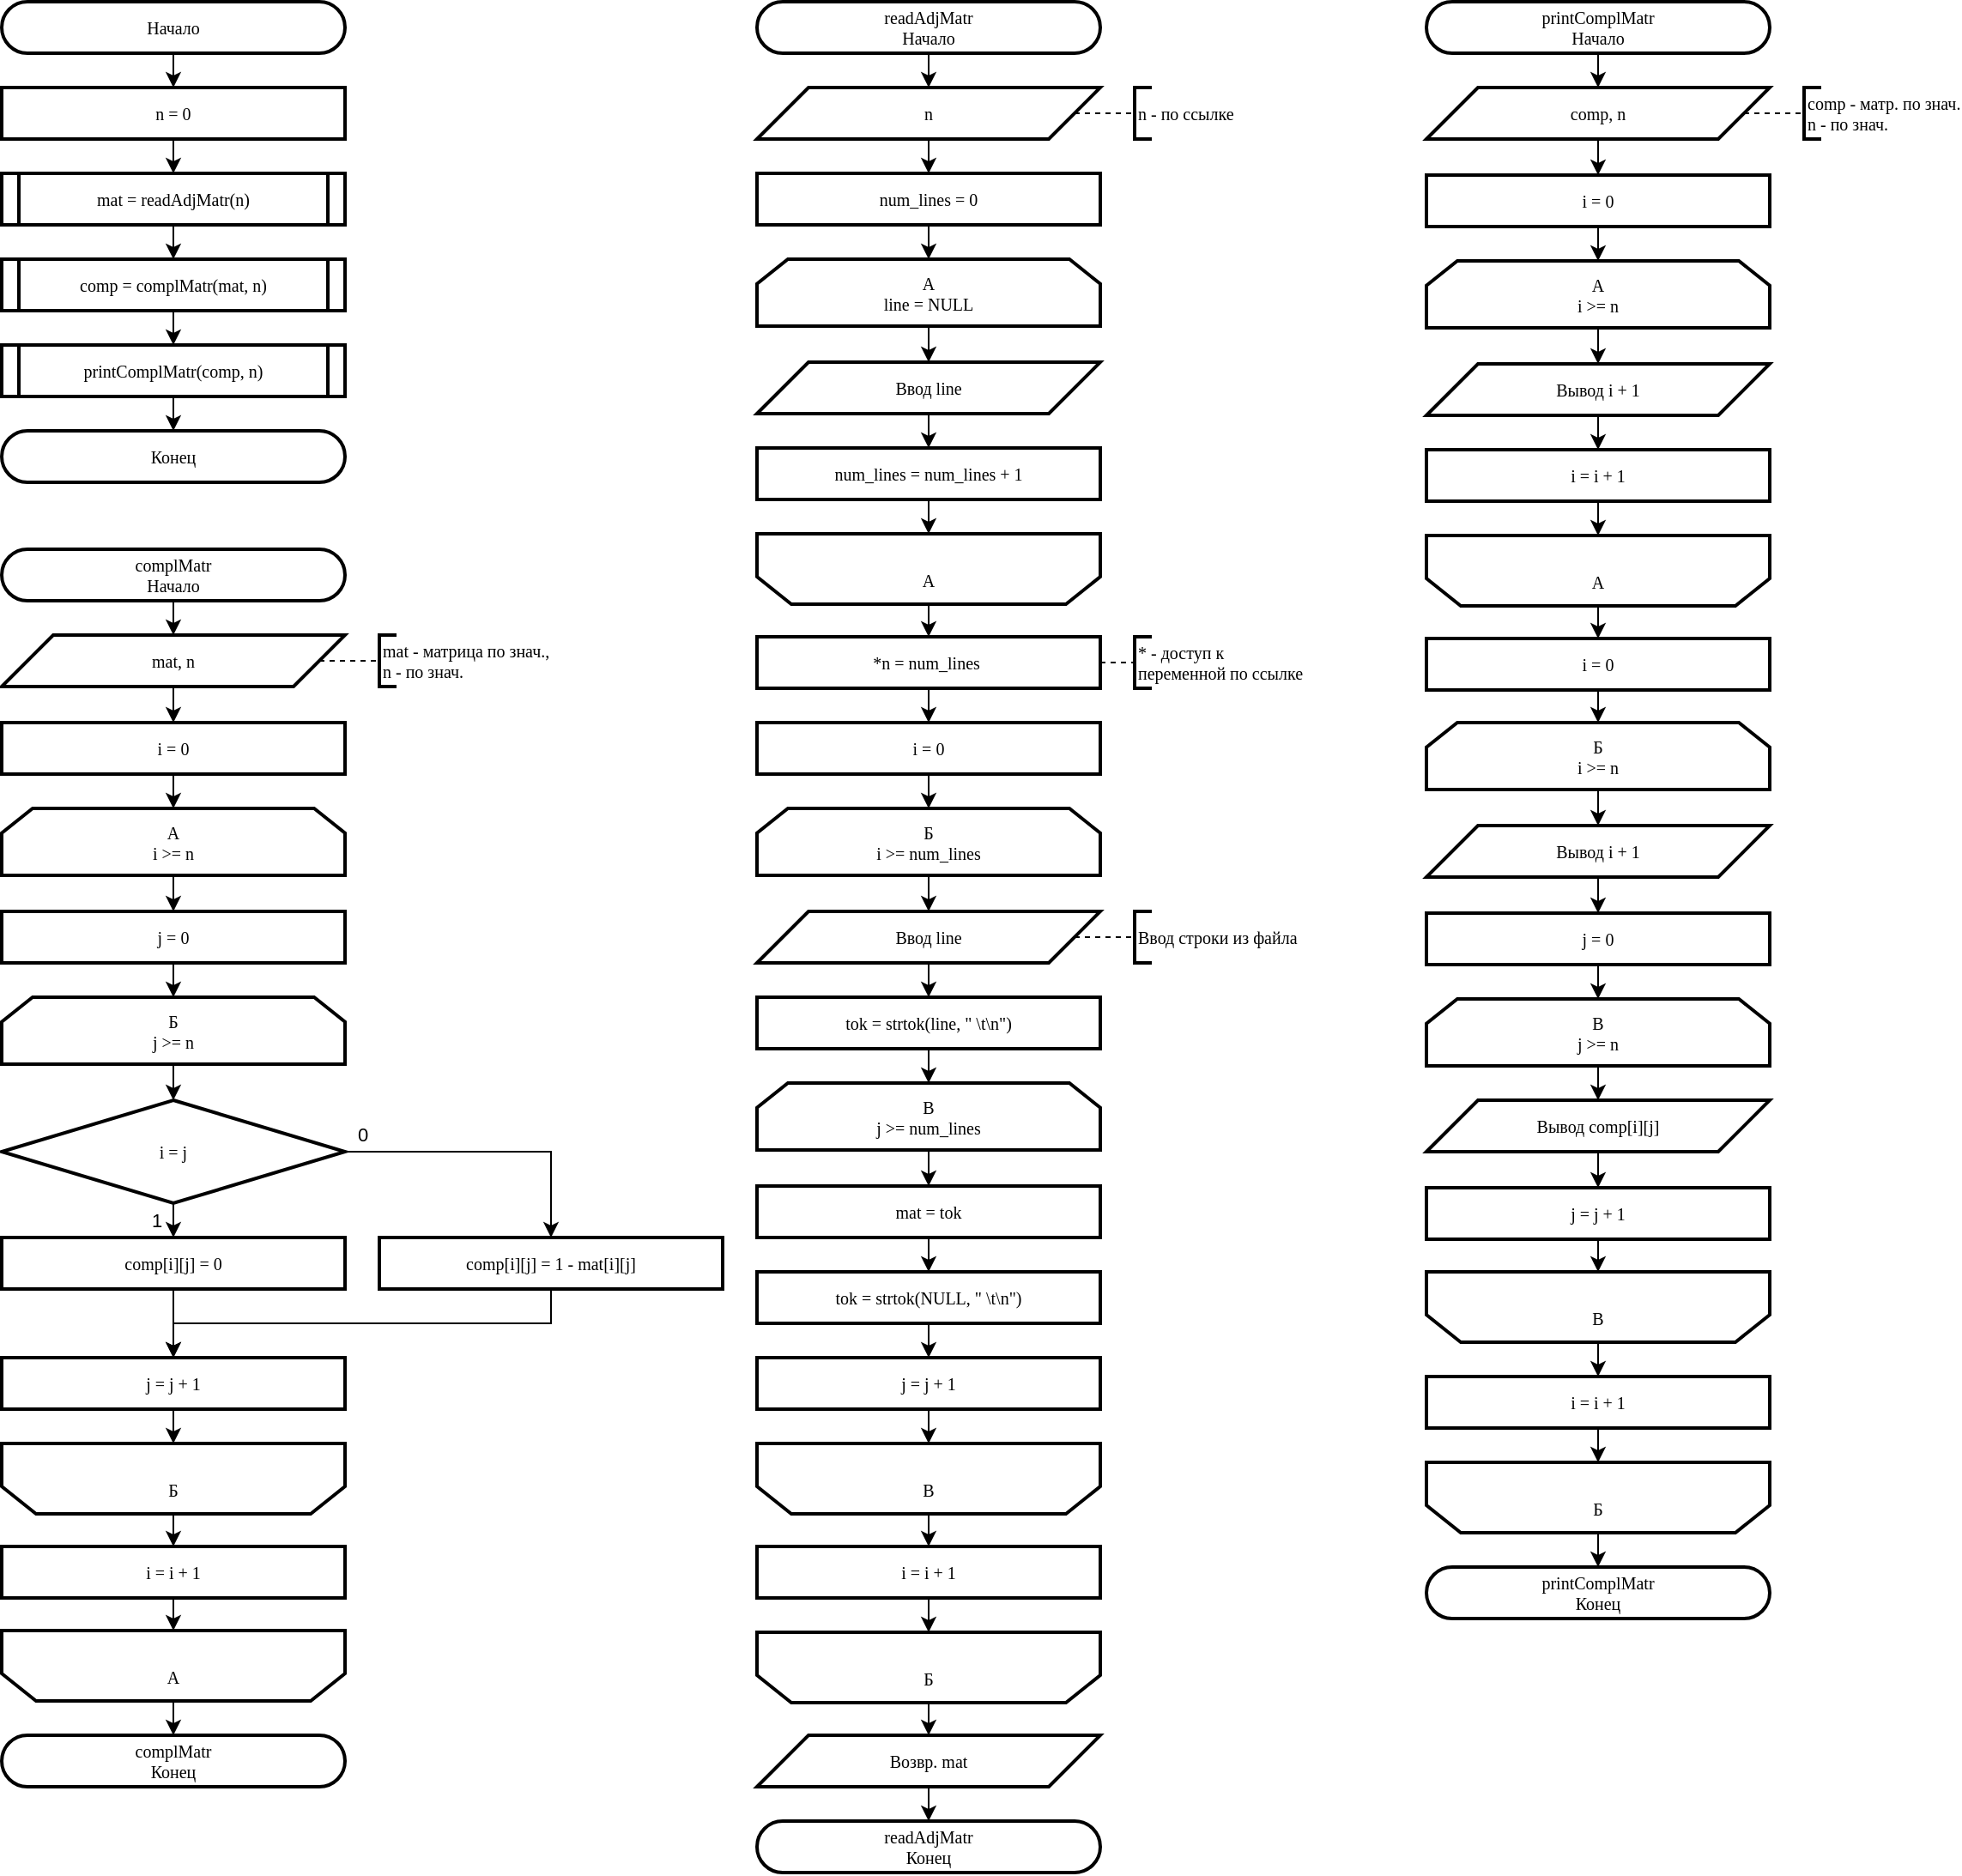 <mxfile version="27.0.9">
  <diagram name="Page-1" id="avgwd1iT55ARkL-oaeV5">
    <mxGraphModel dx="907" dy="557" grid="1" gridSize="10" guides="1" tooltips="1" connect="1" arrows="1" fold="1" page="1" pageScale="1" pageWidth="827" pageHeight="1169" math="0" shadow="0">
      <root>
        <mxCell id="0" />
        <mxCell id="1" parent="0" />
        <mxCell id="Xbt3bobArM8uzAkXKopf-5" style="edgeStyle=orthogonalEdgeStyle;rounded=0;orthogonalLoop=1;jettySize=auto;html=1;exitX=0.5;exitY=1;exitDx=0;exitDy=0;entryX=0.5;entryY=0;entryDx=0;entryDy=0;" edge="1" parent="1" source="Xbt3bobArM8uzAkXKopf-1" target="Xbt3bobArM8uzAkXKopf-4">
          <mxGeometry relative="1" as="geometry" />
        </mxCell>
        <mxCell id="Xbt3bobArM8uzAkXKopf-1" value="Начало" style="rounded=1;whiteSpace=wrap;html=1;arcSize=50;container=0;strokeWidth=2;fontFamily=JetBrainsMono Nerd Font;fontSize=10;labelBackgroundColor=#FFFFFF;" vertex="1" parent="1">
          <mxGeometry x="10" y="9" width="200" height="30" as="geometry" />
        </mxCell>
        <mxCell id="Xbt3bobArM8uzAkXKopf-2" value="Конец" style="rounded=1;whiteSpace=wrap;html=1;arcSize=50;container=0;strokeWidth=2;fontFamily=JetBrainsMono Nerd Font;fontSize=10;labelBackgroundColor=#FFFFFF;" vertex="1" parent="1">
          <mxGeometry x="10" y="259" width="200" height="30" as="geometry" />
        </mxCell>
        <mxCell id="Xbt3bobArM8uzAkXKopf-62" style="edgeStyle=orthogonalEdgeStyle;rounded=0;orthogonalLoop=1;jettySize=auto;html=1;exitX=0.5;exitY=1;exitDx=0;exitDy=0;entryX=0.5;entryY=0;entryDx=0;entryDy=0;" edge="1" parent="1" source="Xbt3bobArM8uzAkXKopf-3" target="Xbt3bobArM8uzAkXKopf-61">
          <mxGeometry relative="1" as="geometry" />
        </mxCell>
        <mxCell id="Xbt3bobArM8uzAkXKopf-3" value="mat = readAdjMatr(n)" style="shape=process;whiteSpace=wrap;html=1;backgroundOutline=1;strokeWidth=2;size=0.05;fontFamily=JetBrainsMono Nerd Font;fontSize=10;labelBackgroundColor=#FFFFFF;" vertex="1" parent="1">
          <mxGeometry x="10.0" y="109" width="200" height="30" as="geometry" />
        </mxCell>
        <mxCell id="Xbt3bobArM8uzAkXKopf-6" style="edgeStyle=orthogonalEdgeStyle;rounded=0;orthogonalLoop=1;jettySize=auto;html=1;exitX=0.5;exitY=1;exitDx=0;exitDy=0;entryX=0.5;entryY=0;entryDx=0;entryDy=0;" edge="1" parent="1" source="Xbt3bobArM8uzAkXKopf-4" target="Xbt3bobArM8uzAkXKopf-3">
          <mxGeometry relative="1" as="geometry" />
        </mxCell>
        <mxCell id="Xbt3bobArM8uzAkXKopf-4" value="n = 0" style="rounded=0;whiteSpace=wrap;html=1;strokeWidth=2;fontFamily=JetBrainsMono Nerd Font;fontSize=10;labelBackgroundColor=#FFFFFF;" vertex="1" parent="1">
          <mxGeometry x="10.0" y="59" width="200" height="30" as="geometry" />
        </mxCell>
        <mxCell id="Xbt3bobArM8uzAkXKopf-14" style="edgeStyle=orthogonalEdgeStyle;rounded=0;orthogonalLoop=1;jettySize=auto;html=1;exitX=0.5;exitY=1;exitDx=0;exitDy=0;entryX=0.5;entryY=0;entryDx=0;entryDy=0;" edge="1" parent="1" source="Xbt3bobArM8uzAkXKopf-7" target="Xbt3bobArM8uzAkXKopf-9">
          <mxGeometry relative="1" as="geometry" />
        </mxCell>
        <mxCell id="Xbt3bobArM8uzAkXKopf-7" value="readAdjMatr&lt;br&gt;Начало" style="rounded=1;whiteSpace=wrap;html=1;arcSize=50;container=0;strokeWidth=2;fontFamily=JetBrainsMono Nerd Font;fontSize=10;labelBackgroundColor=#FFFFFF;" vertex="1" parent="1">
          <mxGeometry x="450" y="9" width="200" height="30" as="geometry" />
        </mxCell>
        <mxCell id="Xbt3bobArM8uzAkXKopf-8" value="readAdjMatr&lt;br&gt;Конец" style="rounded=1;whiteSpace=wrap;html=1;arcSize=50;container=0;strokeWidth=2;fontFamily=JetBrainsMono Nerd Font;fontSize=10;labelBackgroundColor=#FFFFFF;" vertex="1" parent="1">
          <mxGeometry x="450" y="1069" width="200" height="30" as="geometry" />
        </mxCell>
        <mxCell id="Xbt3bobArM8uzAkXKopf-13" style="edgeStyle=orthogonalEdgeStyle;rounded=0;orthogonalLoop=1;jettySize=auto;html=1;exitX=0.5;exitY=1;exitDx=0;exitDy=0;entryX=0.5;entryY=0;entryDx=0;entryDy=0;" edge="1" parent="1" source="Xbt3bobArM8uzAkXKopf-9" target="Xbt3bobArM8uzAkXKopf-12">
          <mxGeometry relative="1" as="geometry" />
        </mxCell>
        <mxCell id="Xbt3bobArM8uzAkXKopf-9" value="n" style="shape=parallelogram;perimeter=parallelogramPerimeter;whiteSpace=wrap;html=1;fixedSize=1;size=30;container=0;strokeWidth=2;fontFamily=JetBrainsMono Nerd Font;fontSize=10;labelBackgroundColor=#FFFFFF;" vertex="1" parent="1">
          <mxGeometry x="450" y="59" width="200" height="30" as="geometry" />
        </mxCell>
        <mxCell id="Xbt3bobArM8uzAkXKopf-10" value="n - по ссылке" style="strokeWidth=2;html=1;shape=mxgraph.flowchart.annotation_1;align=left;pointerEvents=1;fontFamily=JetBrainsMono Nerd Font;fontSize=10;labelBackgroundColor=#FFFFFF;" vertex="1" parent="1">
          <mxGeometry x="670" y="59" width="10" height="30" as="geometry" />
        </mxCell>
        <mxCell id="Xbt3bobArM8uzAkXKopf-11" style="edgeStyle=orthogonalEdgeStyle;rounded=0;orthogonalLoop=1;jettySize=auto;html=1;exitX=1;exitY=0.5;exitDx=0;exitDy=0;entryX=0;entryY=0.5;entryDx=0;entryDy=0;entryPerimeter=0;endArrow=none;endFill=0;dashed=1;fontFamily=JetBrainsMono Nerd Font;labelBackgroundColor=#FFFFFF;" edge="1" target="Xbt3bobArM8uzAkXKopf-10" parent="1" source="Xbt3bobArM8uzAkXKopf-9">
          <mxGeometry relative="1" as="geometry">
            <mxPoint x="660" y="74" as="sourcePoint" />
          </mxGeometry>
        </mxCell>
        <mxCell id="Xbt3bobArM8uzAkXKopf-17" style="edgeStyle=orthogonalEdgeStyle;rounded=0;orthogonalLoop=1;jettySize=auto;html=1;exitX=0.5;exitY=1;exitDx=0;exitDy=0;entryX=0.5;entryY=0;entryDx=0;entryDy=0;" edge="1" parent="1" source="Xbt3bobArM8uzAkXKopf-12" target="Xbt3bobArM8uzAkXKopf-15">
          <mxGeometry relative="1" as="geometry" />
        </mxCell>
        <mxCell id="Xbt3bobArM8uzAkXKopf-12" value="num_lines = 0" style="rounded=0;whiteSpace=wrap;html=1;strokeWidth=2;fontFamily=JetBrainsMono Nerd Font;fontSize=10;labelBackgroundColor=#FFFFFF;" vertex="1" parent="1">
          <mxGeometry x="450" y="109" width="200" height="30" as="geometry" />
        </mxCell>
        <mxCell id="Xbt3bobArM8uzAkXKopf-19" style="edgeStyle=orthogonalEdgeStyle;rounded=0;orthogonalLoop=1;jettySize=auto;html=1;exitX=0.5;exitY=1;exitDx=0;exitDy=0;entryX=0.5;entryY=0;entryDx=0;entryDy=0;" edge="1" parent="1" source="Xbt3bobArM8uzAkXKopf-15" target="Xbt3bobArM8uzAkXKopf-18">
          <mxGeometry relative="1" as="geometry" />
        </mxCell>
        <mxCell id="Xbt3bobArM8uzAkXKopf-15" value="&lt;div style=&quot;font-size: 10px;&quot;&gt;A&lt;/div&gt;&lt;div style=&quot;font-size: 10px;&quot;&gt;line = NULL&lt;/div&gt;" style="shape=loopLimit;whiteSpace=wrap;html=1;size=18;direction=east;strokeWidth=2;fontFamily=JetBrainsMono Nerd Font;fontSize=10;labelBackgroundColor=#FFFFFF;" vertex="1" parent="1">
          <mxGeometry x="450" y="159" width="200" height="39" as="geometry" />
        </mxCell>
        <mxCell id="Xbt3bobArM8uzAkXKopf-24" style="edgeStyle=orthogonalEdgeStyle;rounded=0;orthogonalLoop=1;jettySize=auto;html=1;exitX=0.5;exitY=0;exitDx=0;exitDy=0;entryX=0.5;entryY=0;entryDx=0;entryDy=0;" edge="1" parent="1" source="Xbt3bobArM8uzAkXKopf-16" target="Xbt3bobArM8uzAkXKopf-23">
          <mxGeometry relative="1" as="geometry" />
        </mxCell>
        <mxCell id="Xbt3bobArM8uzAkXKopf-16" value="&lt;div style=&quot;font-size: 10px;&quot;&gt;&lt;br style=&quot;font-size: 10px;&quot;&gt;&lt;/div&gt;&lt;div style=&quot;font-size: 10px;&quot;&gt;A&lt;/div&gt;" style="shape=loopLimit;whiteSpace=wrap;html=1;size=20;direction=west;strokeWidth=2;fontFamily=JetBrainsMono Nerd Font;fontSize=10;labelBackgroundColor=#FFFFFF;" vertex="1" parent="1">
          <mxGeometry x="450" y="319" width="200" height="41" as="geometry" />
        </mxCell>
        <mxCell id="Xbt3bobArM8uzAkXKopf-21" style="edgeStyle=orthogonalEdgeStyle;rounded=0;orthogonalLoop=1;jettySize=auto;html=1;exitX=0.5;exitY=1;exitDx=0;exitDy=0;entryX=0.5;entryY=0;entryDx=0;entryDy=0;" edge="1" parent="1" source="Xbt3bobArM8uzAkXKopf-18" target="Xbt3bobArM8uzAkXKopf-20">
          <mxGeometry relative="1" as="geometry" />
        </mxCell>
        <mxCell id="Xbt3bobArM8uzAkXKopf-18" value="Ввод line" style="shape=parallelogram;perimeter=parallelogramPerimeter;whiteSpace=wrap;html=1;fixedSize=1;size=30;container=0;strokeWidth=2;fontFamily=JetBrainsMono Nerd Font;fontSize=10;labelBackgroundColor=#FFFFFF;" vertex="1" parent="1">
          <mxGeometry x="450" y="219" width="200" height="30" as="geometry" />
        </mxCell>
        <mxCell id="Xbt3bobArM8uzAkXKopf-22" style="edgeStyle=orthogonalEdgeStyle;rounded=0;orthogonalLoop=1;jettySize=auto;html=1;exitX=0.5;exitY=1;exitDx=0;exitDy=0;entryX=0.5;entryY=1;entryDx=0;entryDy=0;" edge="1" parent="1" source="Xbt3bobArM8uzAkXKopf-20" target="Xbt3bobArM8uzAkXKopf-16">
          <mxGeometry relative="1" as="geometry" />
        </mxCell>
        <mxCell id="Xbt3bobArM8uzAkXKopf-20" value="num_lines = num_lines + 1" style="rounded=0;whiteSpace=wrap;html=1;strokeWidth=2;fontFamily=JetBrainsMono Nerd Font;fontSize=10;labelBackgroundColor=#FFFFFF;" vertex="1" parent="1">
          <mxGeometry x="450" y="269" width="200" height="30" as="geometry" />
        </mxCell>
        <mxCell id="Xbt3bobArM8uzAkXKopf-30" style="edgeStyle=orthogonalEdgeStyle;rounded=0;orthogonalLoop=1;jettySize=auto;html=1;exitX=0.5;exitY=1;exitDx=0;exitDy=0;entryX=0.5;entryY=0;entryDx=0;entryDy=0;" edge="1" parent="1" source="Xbt3bobArM8uzAkXKopf-23" target="Xbt3bobArM8uzAkXKopf-29">
          <mxGeometry relative="1" as="geometry" />
        </mxCell>
        <mxCell id="Xbt3bobArM8uzAkXKopf-23" value="*n = num_lines&amp;nbsp;" style="rounded=0;whiteSpace=wrap;html=1;strokeWidth=2;fontFamily=JetBrainsMono Nerd Font;fontSize=10;labelBackgroundColor=#FFFFFF;" vertex="1" parent="1">
          <mxGeometry x="450" y="379" width="200" height="30" as="geometry" />
        </mxCell>
        <mxCell id="Xbt3bobArM8uzAkXKopf-25" value="* - доступ к &lt;br&gt;переменной&amp;nbsp;по ссылке" style="strokeWidth=2;html=1;shape=mxgraph.flowchart.annotation_1;align=left;pointerEvents=1;fontFamily=JetBrainsMono Nerd Font;fontSize=10;labelBackgroundColor=#FFFFFF;" vertex="1" parent="1">
          <mxGeometry x="670" y="379" width="10" height="30" as="geometry" />
        </mxCell>
        <mxCell id="Xbt3bobArM8uzAkXKopf-26" style="edgeStyle=orthogonalEdgeStyle;rounded=0;orthogonalLoop=1;jettySize=auto;html=1;exitX=1;exitY=0.5;exitDx=0;exitDy=0;entryX=0;entryY=0.5;entryDx=0;entryDy=0;entryPerimeter=0;endArrow=none;endFill=0;dashed=1;fontFamily=JetBrainsMono Nerd Font;labelBackgroundColor=#FFFFFF;" edge="1" target="Xbt3bobArM8uzAkXKopf-25" parent="1" source="Xbt3bobArM8uzAkXKopf-23">
          <mxGeometry relative="1" as="geometry">
            <mxPoint x="650" y="394" as="sourcePoint" />
          </mxGeometry>
        </mxCell>
        <mxCell id="Xbt3bobArM8uzAkXKopf-40" style="edgeStyle=orthogonalEdgeStyle;rounded=0;orthogonalLoop=1;jettySize=auto;html=1;exitX=0.5;exitY=1;exitDx=0;exitDy=0;entryX=0.5;entryY=0;entryDx=0;entryDy=0;" edge="1" parent="1" source="Xbt3bobArM8uzAkXKopf-27" target="Xbt3bobArM8uzAkXKopf-37">
          <mxGeometry relative="1" as="geometry" />
        </mxCell>
        <mxCell id="Xbt3bobArM8uzAkXKopf-27" value="&lt;div style=&quot;font-size: 10px;&quot;&gt;Б&lt;/div&gt;&lt;div style=&quot;font-size: 10px;&quot;&gt;i &amp;gt;= num_lines&lt;/div&gt;" style="shape=loopLimit;whiteSpace=wrap;html=1;size=18;direction=east;strokeWidth=2;fontFamily=JetBrainsMono Nerd Font;fontSize=10;labelBackgroundColor=#FFFFFF;" vertex="1" parent="1">
          <mxGeometry x="450" y="479" width="200" height="39" as="geometry" />
        </mxCell>
        <mxCell id="Xbt3bobArM8uzAkXKopf-58" style="edgeStyle=orthogonalEdgeStyle;rounded=0;orthogonalLoop=1;jettySize=auto;html=1;exitX=0.5;exitY=0;exitDx=0;exitDy=0;entryX=0.5;entryY=0;entryDx=0;entryDy=0;" edge="1" parent="1" source="Xbt3bobArM8uzAkXKopf-28" target="Xbt3bobArM8uzAkXKopf-53">
          <mxGeometry relative="1" as="geometry" />
        </mxCell>
        <mxCell id="Xbt3bobArM8uzAkXKopf-28" value="&lt;div style=&quot;font-size: 10px;&quot;&gt;&lt;br style=&quot;font-size: 10px;&quot;&gt;&lt;/div&gt;&lt;div style=&quot;font-size: 10px;&quot;&gt;Б&lt;/div&gt;" style="shape=loopLimit;whiteSpace=wrap;html=1;size=20;direction=west;strokeWidth=2;fontFamily=JetBrainsMono Nerd Font;fontSize=10;labelBackgroundColor=#FFFFFF;" vertex="1" parent="1">
          <mxGeometry x="450" y="959" width="200" height="41" as="geometry" />
        </mxCell>
        <mxCell id="Xbt3bobArM8uzAkXKopf-31" style="edgeStyle=orthogonalEdgeStyle;rounded=0;orthogonalLoop=1;jettySize=auto;html=1;exitX=0.5;exitY=1;exitDx=0;exitDy=0;entryX=0.5;entryY=0;entryDx=0;entryDy=0;" edge="1" parent="1" source="Xbt3bobArM8uzAkXKopf-29" target="Xbt3bobArM8uzAkXKopf-27">
          <mxGeometry relative="1" as="geometry" />
        </mxCell>
        <mxCell id="Xbt3bobArM8uzAkXKopf-29" value="i = 0" style="rounded=0;whiteSpace=wrap;html=1;strokeWidth=2;fontFamily=JetBrainsMono Nerd Font;fontSize=10;labelBackgroundColor=#FFFFFF;" vertex="1" parent="1">
          <mxGeometry x="450" y="429" width="200" height="30" as="geometry" />
        </mxCell>
        <mxCell id="Xbt3bobArM8uzAkXKopf-55" style="edgeStyle=orthogonalEdgeStyle;rounded=0;orthogonalLoop=1;jettySize=auto;html=1;exitX=0.5;exitY=1;exitDx=0;exitDy=0;entryX=0.5;entryY=0;entryDx=0;entryDy=0;" edge="1" parent="1" source="Xbt3bobArM8uzAkXKopf-32" target="Xbt3bobArM8uzAkXKopf-54">
          <mxGeometry relative="1" as="geometry" />
        </mxCell>
        <mxCell id="Xbt3bobArM8uzAkXKopf-32" value="&lt;div style=&quot;font-size: 10px;&quot;&gt;В&lt;/div&gt;&lt;div style=&quot;font-size: 10px;&quot;&gt;j &amp;gt;= num_lines&lt;/div&gt;" style="shape=loopLimit;whiteSpace=wrap;html=1;size=18;direction=east;strokeWidth=2;fontFamily=JetBrainsMono Nerd Font;fontSize=10;labelBackgroundColor=#FFFFFF;" vertex="1" parent="1">
          <mxGeometry x="450" y="639" width="200" height="39" as="geometry" />
        </mxCell>
        <mxCell id="Xbt3bobArM8uzAkXKopf-52" style="edgeStyle=orthogonalEdgeStyle;rounded=0;orthogonalLoop=1;jettySize=auto;html=1;exitX=0.5;exitY=0;exitDx=0;exitDy=0;entryX=0.5;entryY=0;entryDx=0;entryDy=0;" edge="1" parent="1" source="Xbt3bobArM8uzAkXKopf-33" target="Xbt3bobArM8uzAkXKopf-34">
          <mxGeometry relative="1" as="geometry" />
        </mxCell>
        <mxCell id="Xbt3bobArM8uzAkXKopf-33" value="&lt;div style=&quot;font-size: 10px;&quot;&gt;&lt;br style=&quot;font-size: 10px;&quot;&gt;&lt;/div&gt;&lt;div style=&quot;font-size: 10px;&quot;&gt;В&lt;/div&gt;" style="shape=loopLimit;whiteSpace=wrap;html=1;size=20;direction=west;strokeWidth=2;fontFamily=JetBrainsMono Nerd Font;fontSize=10;labelBackgroundColor=#FFFFFF;" vertex="1" parent="1">
          <mxGeometry x="450" y="849" width="200" height="41" as="geometry" />
        </mxCell>
        <mxCell id="Xbt3bobArM8uzAkXKopf-35" style="edgeStyle=orthogonalEdgeStyle;rounded=0;orthogonalLoop=1;jettySize=auto;html=1;exitX=0.5;exitY=1;exitDx=0;exitDy=0;entryX=0.5;entryY=1;entryDx=0;entryDy=0;" edge="1" parent="1" source="Xbt3bobArM8uzAkXKopf-34" target="Xbt3bobArM8uzAkXKopf-28">
          <mxGeometry relative="1" as="geometry" />
        </mxCell>
        <mxCell id="Xbt3bobArM8uzAkXKopf-34" value="i = i + 1" style="rounded=0;whiteSpace=wrap;html=1;strokeWidth=2;fontFamily=JetBrainsMono Nerd Font;fontSize=10;labelBackgroundColor=#FFFFFF;" vertex="1" parent="1">
          <mxGeometry x="450" y="909" width="200" height="30" as="geometry" />
        </mxCell>
        <mxCell id="Xbt3bobArM8uzAkXKopf-44" style="edgeStyle=orthogonalEdgeStyle;rounded=0;orthogonalLoop=1;jettySize=auto;html=1;exitX=0.5;exitY=1;exitDx=0;exitDy=0;entryX=0.5;entryY=0;entryDx=0;entryDy=0;" edge="1" parent="1" source="Xbt3bobArM8uzAkXKopf-37" target="Xbt3bobArM8uzAkXKopf-41">
          <mxGeometry relative="1" as="geometry" />
        </mxCell>
        <mxCell id="Xbt3bobArM8uzAkXKopf-37" value="Ввод line" style="shape=parallelogram;perimeter=parallelogramPerimeter;whiteSpace=wrap;html=1;fixedSize=1;size=30;container=0;strokeWidth=2;fontFamily=JetBrainsMono Nerd Font;fontSize=10;labelBackgroundColor=#FFFFFF;" vertex="1" parent="1">
          <mxGeometry x="450" y="539" width="200" height="30" as="geometry" />
        </mxCell>
        <mxCell id="Xbt3bobArM8uzAkXKopf-38" value="Ввод строки из файла" style="strokeWidth=2;html=1;shape=mxgraph.flowchart.annotation_1;align=left;pointerEvents=1;fontFamily=JetBrainsMono Nerd Font;fontSize=10;labelBackgroundColor=#FFFFFF;" vertex="1" parent="1">
          <mxGeometry x="670" y="539" width="10" height="30" as="geometry" />
        </mxCell>
        <mxCell id="Xbt3bobArM8uzAkXKopf-39" style="edgeStyle=orthogonalEdgeStyle;rounded=0;orthogonalLoop=1;jettySize=auto;html=1;exitX=1;exitY=0.5;exitDx=0;exitDy=0;entryX=0;entryY=0.5;entryDx=0;entryDy=0;entryPerimeter=0;endArrow=none;endFill=0;dashed=1;fontFamily=JetBrainsMono Nerd Font;labelBackgroundColor=#FFFFFF;" edge="1" target="Xbt3bobArM8uzAkXKopf-38" parent="1" source="Xbt3bobArM8uzAkXKopf-37">
          <mxGeometry relative="1" as="geometry">
            <mxPoint x="700" y="554" as="sourcePoint" />
          </mxGeometry>
        </mxCell>
        <mxCell id="Xbt3bobArM8uzAkXKopf-51" style="edgeStyle=orthogonalEdgeStyle;rounded=0;orthogonalLoop=1;jettySize=auto;html=1;exitX=0.5;exitY=1;exitDx=0;exitDy=0;entryX=0.5;entryY=0;entryDx=0;entryDy=0;" edge="1" parent="1" source="Xbt3bobArM8uzAkXKopf-41" target="Xbt3bobArM8uzAkXKopf-32">
          <mxGeometry relative="1" as="geometry" />
        </mxCell>
        <mxCell id="Xbt3bobArM8uzAkXKopf-41" value="tok = strtok(line, &quot; \t\n&quot;)" style="rounded=0;whiteSpace=wrap;html=1;strokeWidth=2;fontFamily=JetBrainsMono Nerd Font;fontSize=10;labelBackgroundColor=#FFFFFF;" vertex="1" parent="1">
          <mxGeometry x="450" y="589" width="200" height="30" as="geometry" />
        </mxCell>
        <mxCell id="Xbt3bobArM8uzAkXKopf-46" style="edgeStyle=orthogonalEdgeStyle;rounded=0;orthogonalLoop=1;jettySize=auto;html=1;exitX=0.5;exitY=1;exitDx=0;exitDy=0;entryX=0.5;entryY=1;entryDx=0;entryDy=0;" edge="1" parent="1" source="Xbt3bobArM8uzAkXKopf-45" target="Xbt3bobArM8uzAkXKopf-33">
          <mxGeometry relative="1" as="geometry" />
        </mxCell>
        <mxCell id="Xbt3bobArM8uzAkXKopf-45" value="j = j + 1" style="rounded=0;whiteSpace=wrap;html=1;strokeWidth=2;fontFamily=JetBrainsMono Nerd Font;fontSize=10;labelBackgroundColor=#FFFFFF;" vertex="1" parent="1">
          <mxGeometry x="450" y="799" width="200" height="30" as="geometry" />
        </mxCell>
        <mxCell id="Xbt3bobArM8uzAkXKopf-57" style="edgeStyle=orthogonalEdgeStyle;rounded=0;orthogonalLoop=1;jettySize=auto;html=1;exitX=0.5;exitY=1;exitDx=0;exitDy=0;entryX=0.5;entryY=0;entryDx=0;entryDy=0;" edge="1" parent="1" source="Xbt3bobArM8uzAkXKopf-47" target="Xbt3bobArM8uzAkXKopf-45">
          <mxGeometry relative="1" as="geometry" />
        </mxCell>
        <mxCell id="Xbt3bobArM8uzAkXKopf-47" value="tok = strtok(&lt;span class=&quot;hljs-literal&quot;&gt;NULL&lt;/span&gt;, &lt;span class=&quot;hljs-string&quot;&gt;&quot; \t\n&quot;&lt;/span&gt;)" style="rounded=0;whiteSpace=wrap;html=1;strokeWidth=2;fontFamily=JetBrainsMono Nerd Font;fontSize=10;labelBackgroundColor=#FFFFFF;" vertex="1" parent="1">
          <mxGeometry x="450" y="749" width="200" height="30" as="geometry" />
        </mxCell>
        <mxCell id="Xbt3bobArM8uzAkXKopf-59" style="edgeStyle=orthogonalEdgeStyle;rounded=0;orthogonalLoop=1;jettySize=auto;html=1;exitX=0.5;exitY=1;exitDx=0;exitDy=0;entryX=0.5;entryY=0;entryDx=0;entryDy=0;" edge="1" parent="1" source="Xbt3bobArM8uzAkXKopf-53" target="Xbt3bobArM8uzAkXKopf-8">
          <mxGeometry relative="1" as="geometry" />
        </mxCell>
        <mxCell id="Xbt3bobArM8uzAkXKopf-53" value="Возвр. mat" style="shape=parallelogram;perimeter=parallelogramPerimeter;whiteSpace=wrap;html=1;fixedSize=1;size=30;container=0;strokeWidth=2;fontFamily=JetBrainsMono Nerd Font;fontSize=10;labelBackgroundColor=#FFFFFF;" vertex="1" parent="1">
          <mxGeometry x="450" y="1019" width="200" height="30" as="geometry" />
        </mxCell>
        <mxCell id="Xbt3bobArM8uzAkXKopf-56" style="edgeStyle=orthogonalEdgeStyle;rounded=0;orthogonalLoop=1;jettySize=auto;html=1;exitX=0.5;exitY=1;exitDx=0;exitDy=0;entryX=0.5;entryY=0;entryDx=0;entryDy=0;" edge="1" parent="1" source="Xbt3bobArM8uzAkXKopf-54" target="Xbt3bobArM8uzAkXKopf-47">
          <mxGeometry relative="1" as="geometry" />
        </mxCell>
        <mxCell id="Xbt3bobArM8uzAkXKopf-54" value="mat = tok" style="rounded=0;whiteSpace=wrap;html=1;strokeWidth=2;fontFamily=JetBrainsMono Nerd Font;fontSize=10;labelBackgroundColor=#FFFFFF;" vertex="1" parent="1">
          <mxGeometry x="450" y="699" width="200" height="30" as="geometry" />
        </mxCell>
        <mxCell id="Xbt3bobArM8uzAkXKopf-98" style="edgeStyle=orthogonalEdgeStyle;rounded=0;orthogonalLoop=1;jettySize=auto;html=1;exitX=0.5;exitY=1;exitDx=0;exitDy=0;entryX=0.5;entryY=0;entryDx=0;entryDy=0;" edge="1" parent="1" source="Xbt3bobArM8uzAkXKopf-61" target="Xbt3bobArM8uzAkXKopf-97">
          <mxGeometry relative="1" as="geometry" />
        </mxCell>
        <mxCell id="Xbt3bobArM8uzAkXKopf-61" value="comp = complMatr(mat, n)" style="shape=process;whiteSpace=wrap;html=1;backgroundOutline=1;strokeWidth=2;size=0.05;fontFamily=JetBrainsMono Nerd Font;fontSize=10;labelBackgroundColor=#FFFFFF;" vertex="1" parent="1">
          <mxGeometry x="10.0" y="159" width="200" height="30" as="geometry" />
        </mxCell>
        <mxCell id="Xbt3bobArM8uzAkXKopf-69" style="edgeStyle=orthogonalEdgeStyle;rounded=0;orthogonalLoop=1;jettySize=auto;html=1;exitX=0.5;exitY=1;exitDx=0;exitDy=0;entryX=0.5;entryY=0;entryDx=0;entryDy=0;" edge="1" parent="1" source="Xbt3bobArM8uzAkXKopf-63" target="Xbt3bobArM8uzAkXKopf-65">
          <mxGeometry relative="1" as="geometry" />
        </mxCell>
        <mxCell id="Xbt3bobArM8uzAkXKopf-63" value="&lt;div&gt;complMatr&lt;/div&gt;Начало" style="rounded=1;whiteSpace=wrap;html=1;arcSize=50;container=0;strokeWidth=2;fontFamily=JetBrainsMono Nerd Font;fontSize=10;labelBackgroundColor=#FFFFFF;" vertex="1" parent="1">
          <mxGeometry x="10" y="328" width="200" height="30" as="geometry" />
        </mxCell>
        <mxCell id="Xbt3bobArM8uzAkXKopf-64" value="complMatr&lt;br&gt;Конец" style="rounded=1;whiteSpace=wrap;html=1;arcSize=50;container=0;strokeWidth=2;fontFamily=JetBrainsMono Nerd Font;fontSize=10;labelBackgroundColor=#FFFFFF;" vertex="1" parent="1">
          <mxGeometry x="10" y="1019" width="200" height="30" as="geometry" />
        </mxCell>
        <mxCell id="Xbt3bobArM8uzAkXKopf-71" style="edgeStyle=orthogonalEdgeStyle;rounded=0;orthogonalLoop=1;jettySize=auto;html=1;exitX=0.5;exitY=1;exitDx=0;exitDy=0;entryX=0.5;entryY=0;entryDx=0;entryDy=0;" edge="1" parent="1" source="Xbt3bobArM8uzAkXKopf-65" target="Xbt3bobArM8uzAkXKopf-70">
          <mxGeometry relative="1" as="geometry" />
        </mxCell>
        <mxCell id="Xbt3bobArM8uzAkXKopf-65" value="mat, n" style="shape=parallelogram;perimeter=parallelogramPerimeter;whiteSpace=wrap;html=1;fixedSize=1;size=30;container=0;strokeWidth=2;fontFamily=JetBrainsMono Nerd Font;fontSize=10;labelBackgroundColor=#FFFFFF;" vertex="1" parent="1">
          <mxGeometry x="10" y="378" width="200" height="30" as="geometry" />
        </mxCell>
        <mxCell id="Xbt3bobArM8uzAkXKopf-67" value="mat - матрица по знач.,&lt;br&gt;n - по знач." style="strokeWidth=2;html=1;shape=mxgraph.flowchart.annotation_1;align=left;pointerEvents=1;fontFamily=JetBrainsMono Nerd Font;fontSize=10;labelBackgroundColor=#FFFFFF;" vertex="1" parent="1">
          <mxGeometry x="230" y="378" width="10" height="30" as="geometry" />
        </mxCell>
        <mxCell id="Xbt3bobArM8uzAkXKopf-68" style="edgeStyle=orthogonalEdgeStyle;rounded=0;orthogonalLoop=1;jettySize=auto;html=1;exitX=1;exitY=0.5;exitDx=0;exitDy=0;entryX=0;entryY=0.5;entryDx=0;entryDy=0;entryPerimeter=0;endArrow=none;endFill=0;dashed=1;fontFamily=JetBrainsMono Nerd Font;labelBackgroundColor=#FFFFFF;" edge="1" target="Xbt3bobArM8uzAkXKopf-67" parent="1" source="Xbt3bobArM8uzAkXKopf-65">
          <mxGeometry relative="1" as="geometry">
            <mxPoint x="210" y="393" as="sourcePoint" />
          </mxGeometry>
        </mxCell>
        <mxCell id="Xbt3bobArM8uzAkXKopf-76" style="edgeStyle=orthogonalEdgeStyle;rounded=0;orthogonalLoop=1;jettySize=auto;html=1;exitX=0.5;exitY=1;exitDx=0;exitDy=0;entryX=0.5;entryY=0;entryDx=0;entryDy=0;" edge="1" parent="1" source="Xbt3bobArM8uzAkXKopf-70" target="Xbt3bobArM8uzAkXKopf-72">
          <mxGeometry relative="1" as="geometry" />
        </mxCell>
        <mxCell id="Xbt3bobArM8uzAkXKopf-70" value="i = 0" style="rounded=0;whiteSpace=wrap;html=1;strokeWidth=2;fontFamily=JetBrainsMono Nerd Font;fontSize=10;labelBackgroundColor=#FFFFFF;" vertex="1" parent="1">
          <mxGeometry x="10" y="429" width="200" height="30" as="geometry" />
        </mxCell>
        <mxCell id="Xbt3bobArM8uzAkXKopf-80" style="edgeStyle=orthogonalEdgeStyle;rounded=0;orthogonalLoop=1;jettySize=auto;html=1;exitX=0.5;exitY=1;exitDx=0;exitDy=0;entryX=0.5;entryY=0;entryDx=0;entryDy=0;" edge="1" parent="1" source="Xbt3bobArM8uzAkXKopf-72" target="Xbt3bobArM8uzAkXKopf-79">
          <mxGeometry relative="1" as="geometry" />
        </mxCell>
        <mxCell id="Xbt3bobArM8uzAkXKopf-72" value="&lt;div style=&quot;font-size: 10px;&quot;&gt;A&lt;/div&gt;&lt;div style=&quot;font-size: 10px;&quot;&gt;i &amp;gt;= n&lt;/div&gt;" style="shape=loopLimit;whiteSpace=wrap;html=1;size=18;direction=east;strokeWidth=2;fontFamily=JetBrainsMono Nerd Font;fontSize=10;labelBackgroundColor=#FFFFFF;" vertex="1" parent="1">
          <mxGeometry x="10" y="479" width="200" height="39" as="geometry" />
        </mxCell>
        <mxCell id="Xbt3bobArM8uzAkXKopf-96" style="edgeStyle=orthogonalEdgeStyle;rounded=0;orthogonalLoop=1;jettySize=auto;html=1;exitX=0.5;exitY=0;exitDx=0;exitDy=0;entryX=0.5;entryY=0;entryDx=0;entryDy=0;" edge="1" parent="1" source="Xbt3bobArM8uzAkXKopf-73" target="Xbt3bobArM8uzAkXKopf-64">
          <mxGeometry relative="1" as="geometry" />
        </mxCell>
        <mxCell id="Xbt3bobArM8uzAkXKopf-73" value="&lt;div style=&quot;font-size: 10px;&quot;&gt;&lt;br style=&quot;font-size: 10px;&quot;&gt;&lt;/div&gt;&lt;div style=&quot;font-size: 10px;&quot;&gt;A&lt;/div&gt;" style="shape=loopLimit;whiteSpace=wrap;html=1;size=20;direction=west;strokeWidth=2;fontFamily=JetBrainsMono Nerd Font;fontSize=10;labelBackgroundColor=#FFFFFF;" vertex="1" parent="1">
          <mxGeometry x="10" y="958" width="200" height="41" as="geometry" />
        </mxCell>
        <mxCell id="Xbt3bobArM8uzAkXKopf-75" style="edgeStyle=orthogonalEdgeStyle;rounded=0;orthogonalLoop=1;jettySize=auto;html=1;exitX=0.5;exitY=1;exitDx=0;exitDy=0;entryX=0.5;entryY=1;entryDx=0;entryDy=0;" edge="1" parent="1" source="Xbt3bobArM8uzAkXKopf-74" target="Xbt3bobArM8uzAkXKopf-73">
          <mxGeometry relative="1" as="geometry" />
        </mxCell>
        <mxCell id="Xbt3bobArM8uzAkXKopf-74" value="i = i + 1" style="rounded=0;whiteSpace=wrap;html=1;strokeWidth=2;fontFamily=JetBrainsMono Nerd Font;fontSize=10;labelBackgroundColor=#FFFFFF;" vertex="1" parent="1">
          <mxGeometry x="10" y="909" width="200" height="30" as="geometry" />
        </mxCell>
        <mxCell id="Xbt3bobArM8uzAkXKopf-87" style="edgeStyle=orthogonalEdgeStyle;rounded=0;orthogonalLoop=1;jettySize=auto;html=1;exitX=0.5;exitY=1;exitDx=0;exitDy=0;entryX=0.5;entryY=0;entryDx=0;entryDy=0;" edge="1" parent="1" source="Xbt3bobArM8uzAkXKopf-77" target="Xbt3bobArM8uzAkXKopf-86">
          <mxGeometry relative="1" as="geometry" />
        </mxCell>
        <mxCell id="Xbt3bobArM8uzAkXKopf-77" value="&lt;div style=&quot;font-size: 10px;&quot;&gt;Б&lt;/div&gt;&lt;div style=&quot;font-size: 10px;&quot;&gt;j &amp;gt;= n&lt;/div&gt;" style="shape=loopLimit;whiteSpace=wrap;html=1;size=18;direction=east;strokeWidth=2;fontFamily=JetBrainsMono Nerd Font;fontSize=10;labelBackgroundColor=#FFFFFF;" vertex="1" parent="1">
          <mxGeometry x="10" y="589" width="200" height="39" as="geometry" />
        </mxCell>
        <mxCell id="Xbt3bobArM8uzAkXKopf-83" style="edgeStyle=orthogonalEdgeStyle;rounded=0;orthogonalLoop=1;jettySize=auto;html=1;exitX=0.5;exitY=0;exitDx=0;exitDy=0;entryX=0.5;entryY=0;entryDx=0;entryDy=0;" edge="1" parent="1" source="Xbt3bobArM8uzAkXKopf-78" target="Xbt3bobArM8uzAkXKopf-74">
          <mxGeometry relative="1" as="geometry" />
        </mxCell>
        <mxCell id="Xbt3bobArM8uzAkXKopf-78" value="&lt;div style=&quot;font-size: 10px;&quot;&gt;&lt;br style=&quot;font-size: 10px;&quot;&gt;&lt;/div&gt;&lt;div style=&quot;font-size: 10px;&quot;&gt;Б&lt;/div&gt;" style="shape=loopLimit;whiteSpace=wrap;html=1;size=20;direction=west;strokeWidth=2;fontFamily=JetBrainsMono Nerd Font;fontSize=10;labelBackgroundColor=#FFFFFF;" vertex="1" parent="1">
          <mxGeometry x="10" y="849" width="200" height="41" as="geometry" />
        </mxCell>
        <mxCell id="Xbt3bobArM8uzAkXKopf-81" style="edgeStyle=orthogonalEdgeStyle;rounded=0;orthogonalLoop=1;jettySize=auto;html=1;exitX=0.5;exitY=1;exitDx=0;exitDy=0;entryX=0.5;entryY=0;entryDx=0;entryDy=0;" edge="1" parent="1" source="Xbt3bobArM8uzAkXKopf-79" target="Xbt3bobArM8uzAkXKopf-77">
          <mxGeometry relative="1" as="geometry" />
        </mxCell>
        <mxCell id="Xbt3bobArM8uzAkXKopf-79" value="j = 0" style="rounded=0;whiteSpace=wrap;html=1;strokeWidth=2;fontFamily=JetBrainsMono Nerd Font;fontSize=10;labelBackgroundColor=#FFFFFF;" vertex="1" parent="1">
          <mxGeometry x="10" y="539" width="200" height="30" as="geometry" />
        </mxCell>
        <mxCell id="Xbt3bobArM8uzAkXKopf-85" style="edgeStyle=orthogonalEdgeStyle;rounded=0;orthogonalLoop=1;jettySize=auto;html=1;exitX=0.5;exitY=1;exitDx=0;exitDy=0;entryX=0.5;entryY=1;entryDx=0;entryDy=0;" edge="1" parent="1" source="Xbt3bobArM8uzAkXKopf-84" target="Xbt3bobArM8uzAkXKopf-78">
          <mxGeometry relative="1" as="geometry" />
        </mxCell>
        <mxCell id="Xbt3bobArM8uzAkXKopf-84" value="j = j + 1" style="rounded=0;whiteSpace=wrap;html=1;strokeWidth=2;fontFamily=JetBrainsMono Nerd Font;fontSize=10;labelBackgroundColor=#FFFFFF;" vertex="1" parent="1">
          <mxGeometry x="10" y="799" width="200" height="30" as="geometry" />
        </mxCell>
        <mxCell id="Xbt3bobArM8uzAkXKopf-89" style="edgeStyle=orthogonalEdgeStyle;rounded=0;orthogonalLoop=1;jettySize=auto;html=1;exitX=0.5;exitY=1;exitDx=0;exitDy=0;entryX=0.5;entryY=0;entryDx=0;entryDy=0;" edge="1" parent="1" source="Xbt3bobArM8uzAkXKopf-86" target="Xbt3bobArM8uzAkXKopf-88">
          <mxGeometry relative="1" as="geometry" />
        </mxCell>
        <mxCell id="Xbt3bobArM8uzAkXKopf-90" value="1" style="edgeLabel;html=1;align=center;verticalAlign=middle;resizable=0;points=[];" vertex="1" connectable="0" parent="Xbt3bobArM8uzAkXKopf-89">
          <mxGeometry x="-0.036" y="-1" relative="1" as="geometry">
            <mxPoint x="-9" as="offset" />
          </mxGeometry>
        </mxCell>
        <mxCell id="Xbt3bobArM8uzAkXKopf-92" style="edgeStyle=orthogonalEdgeStyle;rounded=0;orthogonalLoop=1;jettySize=auto;html=1;exitX=1;exitY=0.5;exitDx=0;exitDy=0;entryX=0.5;entryY=0;entryDx=0;entryDy=0;" edge="1" parent="1" source="Xbt3bobArM8uzAkXKopf-86" target="Xbt3bobArM8uzAkXKopf-91">
          <mxGeometry relative="1" as="geometry" />
        </mxCell>
        <mxCell id="Xbt3bobArM8uzAkXKopf-93" value="0" style="edgeLabel;html=1;align=center;verticalAlign=middle;resizable=0;points=[];" vertex="1" connectable="0" parent="Xbt3bobArM8uzAkXKopf-92">
          <mxGeometry x="-0.871" y="-2" relative="1" as="geometry">
            <mxPoint x="-1" y="-12" as="offset" />
          </mxGeometry>
        </mxCell>
        <mxCell id="Xbt3bobArM8uzAkXKopf-86" value="i = j" style="rhombus;whiteSpace=wrap;html=1;strokeWidth=2;fontFamily=JetBrainsMono Nerd Font;fontSize=10;labelBackgroundColor=#FFFFFF;" vertex="1" parent="1">
          <mxGeometry x="10" y="649.0" width="200" height="60" as="geometry" />
        </mxCell>
        <mxCell id="Xbt3bobArM8uzAkXKopf-94" style="edgeStyle=orthogonalEdgeStyle;rounded=0;orthogonalLoop=1;jettySize=auto;html=1;exitX=0.5;exitY=1;exitDx=0;exitDy=0;entryX=0.5;entryY=0;entryDx=0;entryDy=0;" edge="1" parent="1" source="Xbt3bobArM8uzAkXKopf-88" target="Xbt3bobArM8uzAkXKopf-84">
          <mxGeometry relative="1" as="geometry" />
        </mxCell>
        <mxCell id="Xbt3bobArM8uzAkXKopf-88" value="comp[i][j] = 0" style="rounded=0;whiteSpace=wrap;html=1;strokeWidth=2;fontFamily=JetBrainsMono Nerd Font;fontSize=10;labelBackgroundColor=#FFFFFF;" vertex="1" parent="1">
          <mxGeometry x="10" y="729" width="200" height="30" as="geometry" />
        </mxCell>
        <mxCell id="Xbt3bobArM8uzAkXKopf-95" style="edgeStyle=orthogonalEdgeStyle;rounded=0;orthogonalLoop=1;jettySize=auto;html=1;exitX=0.5;exitY=1;exitDx=0;exitDy=0;entryX=0.5;entryY=0;entryDx=0;entryDy=0;" edge="1" parent="1" source="Xbt3bobArM8uzAkXKopf-91" target="Xbt3bobArM8uzAkXKopf-84">
          <mxGeometry relative="1" as="geometry">
            <mxPoint x="110.0" y="859" as="targetPoint" />
            <Array as="points">
              <mxPoint x="330" y="779" />
              <mxPoint x="110" y="779" />
            </Array>
          </mxGeometry>
        </mxCell>
        <mxCell id="Xbt3bobArM8uzAkXKopf-91" value="comp[i][j] = 1 - mat[i][j]" style="rounded=0;whiteSpace=wrap;html=1;strokeWidth=2;fontFamily=JetBrainsMono Nerd Font;fontSize=10;labelBackgroundColor=#FFFFFF;" vertex="1" parent="1">
          <mxGeometry x="230" y="729" width="200" height="30" as="geometry" />
        </mxCell>
        <mxCell id="Xbt3bobArM8uzAkXKopf-99" style="edgeStyle=orthogonalEdgeStyle;rounded=0;orthogonalLoop=1;jettySize=auto;html=1;exitX=0.5;exitY=1;exitDx=0;exitDy=0;entryX=0.5;entryY=0;entryDx=0;entryDy=0;" edge="1" parent="1" source="Xbt3bobArM8uzAkXKopf-97" target="Xbt3bobArM8uzAkXKopf-2">
          <mxGeometry relative="1" as="geometry" />
        </mxCell>
        <mxCell id="Xbt3bobArM8uzAkXKopf-97" value="printComplMatr(comp, n)" style="shape=process;whiteSpace=wrap;html=1;backgroundOutline=1;strokeWidth=2;size=0.05;fontFamily=JetBrainsMono Nerd Font;fontSize=10;labelBackgroundColor=#FFFFFF;" vertex="1" parent="1">
          <mxGeometry x="10.0" y="209" width="200" height="30" as="geometry" />
        </mxCell>
        <mxCell id="Xbt3bobArM8uzAkXKopf-105" style="edgeStyle=orthogonalEdgeStyle;rounded=0;orthogonalLoop=1;jettySize=auto;html=1;exitX=0.5;exitY=1;exitDx=0;exitDy=0;entryX=0.5;entryY=0;entryDx=0;entryDy=0;" edge="1" parent="1" source="Xbt3bobArM8uzAkXKopf-100" target="Xbt3bobArM8uzAkXKopf-102">
          <mxGeometry relative="1" as="geometry" />
        </mxCell>
        <mxCell id="Xbt3bobArM8uzAkXKopf-100" value="printComplMatr&lt;br&gt;Начало" style="rounded=1;whiteSpace=wrap;html=1;arcSize=50;container=0;strokeWidth=2;fontFamily=JetBrainsMono Nerd Font;fontSize=10;labelBackgroundColor=#FFFFFF;" vertex="1" parent="1">
          <mxGeometry x="840" y="9" width="200" height="30" as="geometry" />
        </mxCell>
        <mxCell id="Xbt3bobArM8uzAkXKopf-101" value="&lt;div&gt;printComplMatr&lt;/div&gt;Конец" style="rounded=1;whiteSpace=wrap;html=1;arcSize=50;container=0;strokeWidth=2;fontFamily=JetBrainsMono Nerd Font;fontSize=10;labelBackgroundColor=#FFFFFF;" vertex="1" parent="1">
          <mxGeometry x="840" y="921" width="200" height="30" as="geometry" />
        </mxCell>
        <mxCell id="Xbt3bobArM8uzAkXKopf-109" style="edgeStyle=orthogonalEdgeStyle;rounded=0;orthogonalLoop=1;jettySize=auto;html=1;exitX=0.5;exitY=1;exitDx=0;exitDy=0;entryX=0.5;entryY=0;entryDx=0;entryDy=0;" edge="1" parent="1" source="Xbt3bobArM8uzAkXKopf-102" target="Xbt3bobArM8uzAkXKopf-108">
          <mxGeometry relative="1" as="geometry" />
        </mxCell>
        <mxCell id="Xbt3bobArM8uzAkXKopf-102" value="comp, n" style="shape=parallelogram;perimeter=parallelogramPerimeter;whiteSpace=wrap;html=1;fixedSize=1;size=30;container=0;strokeWidth=2;fontFamily=JetBrainsMono Nerd Font;fontSize=10;labelBackgroundColor=#FFFFFF;" vertex="1" parent="1">
          <mxGeometry x="840" y="59" width="200" height="30" as="geometry" />
        </mxCell>
        <mxCell id="Xbt3bobArM8uzAkXKopf-103" value="comp - матр. по знач.&lt;br&gt;n - по знач." style="strokeWidth=2;html=1;shape=mxgraph.flowchart.annotation_1;align=left;pointerEvents=1;fontFamily=JetBrainsMono Nerd Font;fontSize=10;labelBackgroundColor=#FFFFFF;" vertex="1" parent="1">
          <mxGeometry x="1060" y="59" width="10" height="30" as="geometry" />
        </mxCell>
        <mxCell id="Xbt3bobArM8uzAkXKopf-104" style="edgeStyle=orthogonalEdgeStyle;rounded=0;orthogonalLoop=1;jettySize=auto;html=1;exitX=1;exitY=0.5;exitDx=0;exitDy=0;entryX=0;entryY=0.5;entryDx=0;entryDy=0;entryPerimeter=0;endArrow=none;endFill=0;dashed=1;fontFamily=JetBrainsMono Nerd Font;labelBackgroundColor=#FFFFFF;" edge="1" target="Xbt3bobArM8uzAkXKopf-103" parent="1" source="Xbt3bobArM8uzAkXKopf-102">
          <mxGeometry relative="1" as="geometry">
            <mxPoint x="1040" y="74" as="sourcePoint" />
          </mxGeometry>
        </mxCell>
        <mxCell id="Xbt3bobArM8uzAkXKopf-113" style="edgeStyle=orthogonalEdgeStyle;rounded=0;orthogonalLoop=1;jettySize=auto;html=1;exitX=0.5;exitY=1;exitDx=0;exitDy=0;entryX=0.5;entryY=0;entryDx=0;entryDy=0;" edge="1" parent="1" source="Xbt3bobArM8uzAkXKopf-106" target="Xbt3bobArM8uzAkXKopf-112">
          <mxGeometry relative="1" as="geometry" />
        </mxCell>
        <mxCell id="Xbt3bobArM8uzAkXKopf-106" value="&lt;div style=&quot;font-size: 10px;&quot;&gt;A&lt;/div&gt;&lt;div style=&quot;font-size: 10px;&quot;&gt;i &amp;gt;= n&lt;/div&gt;" style="shape=loopLimit;whiteSpace=wrap;html=1;size=18;direction=east;strokeWidth=2;fontFamily=JetBrainsMono Nerd Font;fontSize=10;labelBackgroundColor=#FFFFFF;" vertex="1" parent="1">
          <mxGeometry x="840.0" y="160" width="200" height="39" as="geometry" />
        </mxCell>
        <mxCell id="Xbt3bobArM8uzAkXKopf-119" style="edgeStyle=orthogonalEdgeStyle;rounded=0;orthogonalLoop=1;jettySize=auto;html=1;exitX=0.5;exitY=0;exitDx=0;exitDy=0;entryX=0.5;entryY=0;entryDx=0;entryDy=0;" edge="1" parent="1" source="Xbt3bobArM8uzAkXKopf-107" target="Xbt3bobArM8uzAkXKopf-118">
          <mxGeometry relative="1" as="geometry" />
        </mxCell>
        <mxCell id="Xbt3bobArM8uzAkXKopf-107" value="&lt;div style=&quot;font-size: 10px;&quot;&gt;&lt;br style=&quot;font-size: 10px;&quot;&gt;&lt;/div&gt;&lt;div style=&quot;font-size: 10px;&quot;&gt;A&lt;/div&gt;" style="shape=loopLimit;whiteSpace=wrap;html=1;size=20;direction=west;strokeWidth=2;fontFamily=JetBrainsMono Nerd Font;fontSize=10;labelBackgroundColor=#FFFFFF;" vertex="1" parent="1">
          <mxGeometry x="840.0" y="320" width="200" height="41" as="geometry" />
        </mxCell>
        <mxCell id="Xbt3bobArM8uzAkXKopf-110" style="edgeStyle=orthogonalEdgeStyle;rounded=0;orthogonalLoop=1;jettySize=auto;html=1;exitX=0.5;exitY=1;exitDx=0;exitDy=0;entryX=0.5;entryY=0;entryDx=0;entryDy=0;" edge="1" parent="1" source="Xbt3bobArM8uzAkXKopf-108" target="Xbt3bobArM8uzAkXKopf-106">
          <mxGeometry relative="1" as="geometry" />
        </mxCell>
        <mxCell id="Xbt3bobArM8uzAkXKopf-108" value="i = 0" style="rounded=0;whiteSpace=wrap;html=1;strokeWidth=2;fontFamily=JetBrainsMono Nerd Font;fontSize=10;labelBackgroundColor=#FFFFFF;" vertex="1" parent="1">
          <mxGeometry x="840.0" y="110" width="200" height="30" as="geometry" />
        </mxCell>
        <mxCell id="Xbt3bobArM8uzAkXKopf-115" style="edgeStyle=orthogonalEdgeStyle;rounded=0;orthogonalLoop=1;jettySize=auto;html=1;exitX=0.5;exitY=1;exitDx=0;exitDy=0;entryX=0.5;entryY=1;entryDx=0;entryDy=0;" edge="1" parent="1" source="Xbt3bobArM8uzAkXKopf-111" target="Xbt3bobArM8uzAkXKopf-107">
          <mxGeometry relative="1" as="geometry" />
        </mxCell>
        <mxCell id="Xbt3bobArM8uzAkXKopf-111" value="i = i + 1" style="rounded=0;whiteSpace=wrap;html=1;strokeWidth=2;fontFamily=JetBrainsMono Nerd Font;fontSize=10;labelBackgroundColor=#FFFFFF;" vertex="1" parent="1">
          <mxGeometry x="840.0" y="270" width="200" height="30" as="geometry" />
        </mxCell>
        <mxCell id="Xbt3bobArM8uzAkXKopf-114" style="edgeStyle=orthogonalEdgeStyle;rounded=0;orthogonalLoop=1;jettySize=auto;html=1;exitX=0.5;exitY=1;exitDx=0;exitDy=0;entryX=0.5;entryY=0;entryDx=0;entryDy=0;" edge="1" parent="1" source="Xbt3bobArM8uzAkXKopf-112" target="Xbt3bobArM8uzAkXKopf-111">
          <mxGeometry relative="1" as="geometry" />
        </mxCell>
        <mxCell id="Xbt3bobArM8uzAkXKopf-112" value="Вывод i + 1" style="shape=parallelogram;perimeter=parallelogramPerimeter;whiteSpace=wrap;html=1;fixedSize=1;size=30;container=0;strokeWidth=2;fontFamily=JetBrainsMono Nerd Font;fontSize=10;labelBackgroundColor=#FFFFFF;" vertex="1" parent="1">
          <mxGeometry x="840" y="220" width="200" height="30" as="geometry" />
        </mxCell>
        <mxCell id="Xbt3bobArM8uzAkXKopf-122" style="edgeStyle=orthogonalEdgeStyle;rounded=0;orthogonalLoop=1;jettySize=auto;html=1;exitX=0.5;exitY=1;exitDx=0;exitDy=0;entryX=0.5;entryY=0;entryDx=0;entryDy=0;" edge="1" parent="1" source="Xbt3bobArM8uzAkXKopf-116" target="Xbt3bobArM8uzAkXKopf-121">
          <mxGeometry relative="1" as="geometry" />
        </mxCell>
        <mxCell id="Xbt3bobArM8uzAkXKopf-116" value="&lt;div style=&quot;font-size: 10px;&quot;&gt;Б&lt;/div&gt;&lt;div style=&quot;font-size: 10px;&quot;&gt;i &amp;gt;= n&lt;/div&gt;" style="shape=loopLimit;whiteSpace=wrap;html=1;size=18;direction=east;strokeWidth=2;fontFamily=JetBrainsMono Nerd Font;fontSize=10;labelBackgroundColor=#FFFFFF;" vertex="1" parent="1">
          <mxGeometry x="840.0" y="429" width="200" height="39" as="geometry" />
        </mxCell>
        <mxCell id="Xbt3bobArM8uzAkXKopf-136" style="edgeStyle=orthogonalEdgeStyle;rounded=0;orthogonalLoop=1;jettySize=auto;html=1;exitX=0.5;exitY=0;exitDx=0;exitDy=0;entryX=0.5;entryY=0;entryDx=0;entryDy=0;" edge="1" parent="1" source="Xbt3bobArM8uzAkXKopf-117" target="Xbt3bobArM8uzAkXKopf-101">
          <mxGeometry relative="1" as="geometry" />
        </mxCell>
        <mxCell id="Xbt3bobArM8uzAkXKopf-117" value="&lt;div style=&quot;font-size: 10px;&quot;&gt;&lt;br style=&quot;font-size: 10px;&quot;&gt;&lt;/div&gt;&lt;div style=&quot;font-size: 10px;&quot;&gt;Б&lt;/div&gt;" style="shape=loopLimit;whiteSpace=wrap;html=1;size=20;direction=west;strokeWidth=2;fontFamily=JetBrainsMono Nerd Font;fontSize=10;labelBackgroundColor=#FFFFFF;" vertex="1" parent="1">
          <mxGeometry x="840.0" y="860" width="200" height="41" as="geometry" />
        </mxCell>
        <mxCell id="Xbt3bobArM8uzAkXKopf-120" style="edgeStyle=orthogonalEdgeStyle;rounded=0;orthogonalLoop=1;jettySize=auto;html=1;exitX=0.5;exitY=1;exitDx=0;exitDy=0;entryX=0.5;entryY=0;entryDx=0;entryDy=0;" edge="1" parent="1" source="Xbt3bobArM8uzAkXKopf-118" target="Xbt3bobArM8uzAkXKopf-116">
          <mxGeometry relative="1" as="geometry" />
        </mxCell>
        <mxCell id="Xbt3bobArM8uzAkXKopf-118" value="i = 0" style="rounded=0;whiteSpace=wrap;html=1;strokeWidth=2;fontFamily=JetBrainsMono Nerd Font;fontSize=10;labelBackgroundColor=#FFFFFF;" vertex="1" parent="1">
          <mxGeometry x="840.0" y="380" width="200" height="30" as="geometry" />
        </mxCell>
        <mxCell id="Xbt3bobArM8uzAkXKopf-131" style="edgeStyle=orthogonalEdgeStyle;rounded=0;orthogonalLoop=1;jettySize=auto;html=1;exitX=0.5;exitY=1;exitDx=0;exitDy=0;entryX=0.5;entryY=0;entryDx=0;entryDy=0;" edge="1" parent="1" source="Xbt3bobArM8uzAkXKopf-121" target="Xbt3bobArM8uzAkXKopf-130">
          <mxGeometry relative="1" as="geometry" />
        </mxCell>
        <mxCell id="Xbt3bobArM8uzAkXKopf-121" value="Вывод i + 1" style="shape=parallelogram;perimeter=parallelogramPerimeter;whiteSpace=wrap;html=1;fixedSize=1;size=30;container=0;strokeWidth=2;fontFamily=JetBrainsMono Nerd Font;fontSize=10;labelBackgroundColor=#FFFFFF;" vertex="1" parent="1">
          <mxGeometry x="840" y="489" width="200" height="30" as="geometry" />
        </mxCell>
        <mxCell id="Xbt3bobArM8uzAkXKopf-134" style="edgeStyle=orthogonalEdgeStyle;rounded=0;orthogonalLoop=1;jettySize=auto;html=1;exitX=0.5;exitY=1;exitDx=0;exitDy=0;entryX=0.5;entryY=0;entryDx=0;entryDy=0;" edge="1" parent="1" source="Xbt3bobArM8uzAkXKopf-123" target="Xbt3bobArM8uzAkXKopf-133">
          <mxGeometry relative="1" as="geometry" />
        </mxCell>
        <mxCell id="Xbt3bobArM8uzAkXKopf-123" value="&lt;div style=&quot;font-size: 10px;&quot;&gt;В&lt;/div&gt;&lt;div style=&quot;font-size: 10px;&quot;&gt;j &amp;gt;= n&lt;/div&gt;" style="shape=loopLimit;whiteSpace=wrap;html=1;size=18;direction=east;strokeWidth=2;fontFamily=JetBrainsMono Nerd Font;fontSize=10;labelBackgroundColor=#FFFFFF;" vertex="1" parent="1">
          <mxGeometry x="840.0" y="590" width="200" height="39" as="geometry" />
        </mxCell>
        <mxCell id="Xbt3bobArM8uzAkXKopf-127" style="edgeStyle=orthogonalEdgeStyle;rounded=0;orthogonalLoop=1;jettySize=auto;html=1;exitX=0.5;exitY=0;exitDx=0;exitDy=0;entryX=0.5;entryY=0;entryDx=0;entryDy=0;" edge="1" parent="1" source="Xbt3bobArM8uzAkXKopf-124" target="Xbt3bobArM8uzAkXKopf-125">
          <mxGeometry relative="1" as="geometry" />
        </mxCell>
        <mxCell id="Xbt3bobArM8uzAkXKopf-124" value="&lt;div style=&quot;font-size: 10px;&quot;&gt;&lt;br style=&quot;font-size: 10px;&quot;&gt;&lt;/div&gt;&lt;div style=&quot;font-size: 10px;&quot;&gt;В&lt;/div&gt;" style="shape=loopLimit;whiteSpace=wrap;html=1;size=20;direction=west;strokeWidth=2;fontFamily=JetBrainsMono Nerd Font;fontSize=10;labelBackgroundColor=#FFFFFF;" vertex="1" parent="1">
          <mxGeometry x="840.0" y="749" width="200" height="41" as="geometry" />
        </mxCell>
        <mxCell id="Xbt3bobArM8uzAkXKopf-126" style="edgeStyle=orthogonalEdgeStyle;rounded=0;orthogonalLoop=1;jettySize=auto;html=1;exitX=0.5;exitY=1;exitDx=0;exitDy=0;entryX=0.5;entryY=1;entryDx=0;entryDy=0;" edge="1" parent="1" source="Xbt3bobArM8uzAkXKopf-125" target="Xbt3bobArM8uzAkXKopf-117">
          <mxGeometry relative="1" as="geometry" />
        </mxCell>
        <mxCell id="Xbt3bobArM8uzAkXKopf-125" value="i = i + 1" style="rounded=0;whiteSpace=wrap;html=1;strokeWidth=2;fontFamily=JetBrainsMono Nerd Font;fontSize=10;labelBackgroundColor=#FFFFFF;" vertex="1" parent="1">
          <mxGeometry x="840.0" y="810" width="200" height="30" as="geometry" />
        </mxCell>
        <mxCell id="Xbt3bobArM8uzAkXKopf-129" style="edgeStyle=orthogonalEdgeStyle;rounded=0;orthogonalLoop=1;jettySize=auto;html=1;exitX=0.5;exitY=1;exitDx=0;exitDy=0;entryX=0.5;entryY=1;entryDx=0;entryDy=0;" edge="1" parent="1" source="Xbt3bobArM8uzAkXKopf-128" target="Xbt3bobArM8uzAkXKopf-124">
          <mxGeometry relative="1" as="geometry" />
        </mxCell>
        <mxCell id="Xbt3bobArM8uzAkXKopf-128" value="j = j + 1" style="rounded=0;whiteSpace=wrap;html=1;strokeWidth=2;fontFamily=JetBrainsMono Nerd Font;fontSize=10;labelBackgroundColor=#FFFFFF;" vertex="1" parent="1">
          <mxGeometry x="840.0" y="700" width="200" height="30" as="geometry" />
        </mxCell>
        <mxCell id="Xbt3bobArM8uzAkXKopf-132" style="edgeStyle=orthogonalEdgeStyle;rounded=0;orthogonalLoop=1;jettySize=auto;html=1;exitX=0.5;exitY=1;exitDx=0;exitDy=0;entryX=0.5;entryY=0;entryDx=0;entryDy=0;" edge="1" parent="1" source="Xbt3bobArM8uzAkXKopf-130" target="Xbt3bobArM8uzAkXKopf-123">
          <mxGeometry relative="1" as="geometry" />
        </mxCell>
        <mxCell id="Xbt3bobArM8uzAkXKopf-130" value="j = 0" style="rounded=0;whiteSpace=wrap;html=1;strokeWidth=2;fontFamily=JetBrainsMono Nerd Font;fontSize=10;labelBackgroundColor=#FFFFFF;" vertex="1" parent="1">
          <mxGeometry x="840.0" y="540" width="200" height="30" as="geometry" />
        </mxCell>
        <mxCell id="Xbt3bobArM8uzAkXKopf-135" style="edgeStyle=orthogonalEdgeStyle;rounded=0;orthogonalLoop=1;jettySize=auto;html=1;exitX=0.5;exitY=1;exitDx=0;exitDy=0;entryX=0.5;entryY=0;entryDx=0;entryDy=0;" edge="1" parent="1" source="Xbt3bobArM8uzAkXKopf-133" target="Xbt3bobArM8uzAkXKopf-128">
          <mxGeometry relative="1" as="geometry" />
        </mxCell>
        <mxCell id="Xbt3bobArM8uzAkXKopf-133" value="Вывод comp[i][j]" style="shape=parallelogram;perimeter=parallelogramPerimeter;whiteSpace=wrap;html=1;fixedSize=1;size=30;container=0;strokeWidth=2;fontFamily=JetBrainsMono Nerd Font;fontSize=10;labelBackgroundColor=#FFFFFF;" vertex="1" parent="1">
          <mxGeometry x="840" y="649" width="200" height="30" as="geometry" />
        </mxCell>
      </root>
    </mxGraphModel>
  </diagram>
</mxfile>
